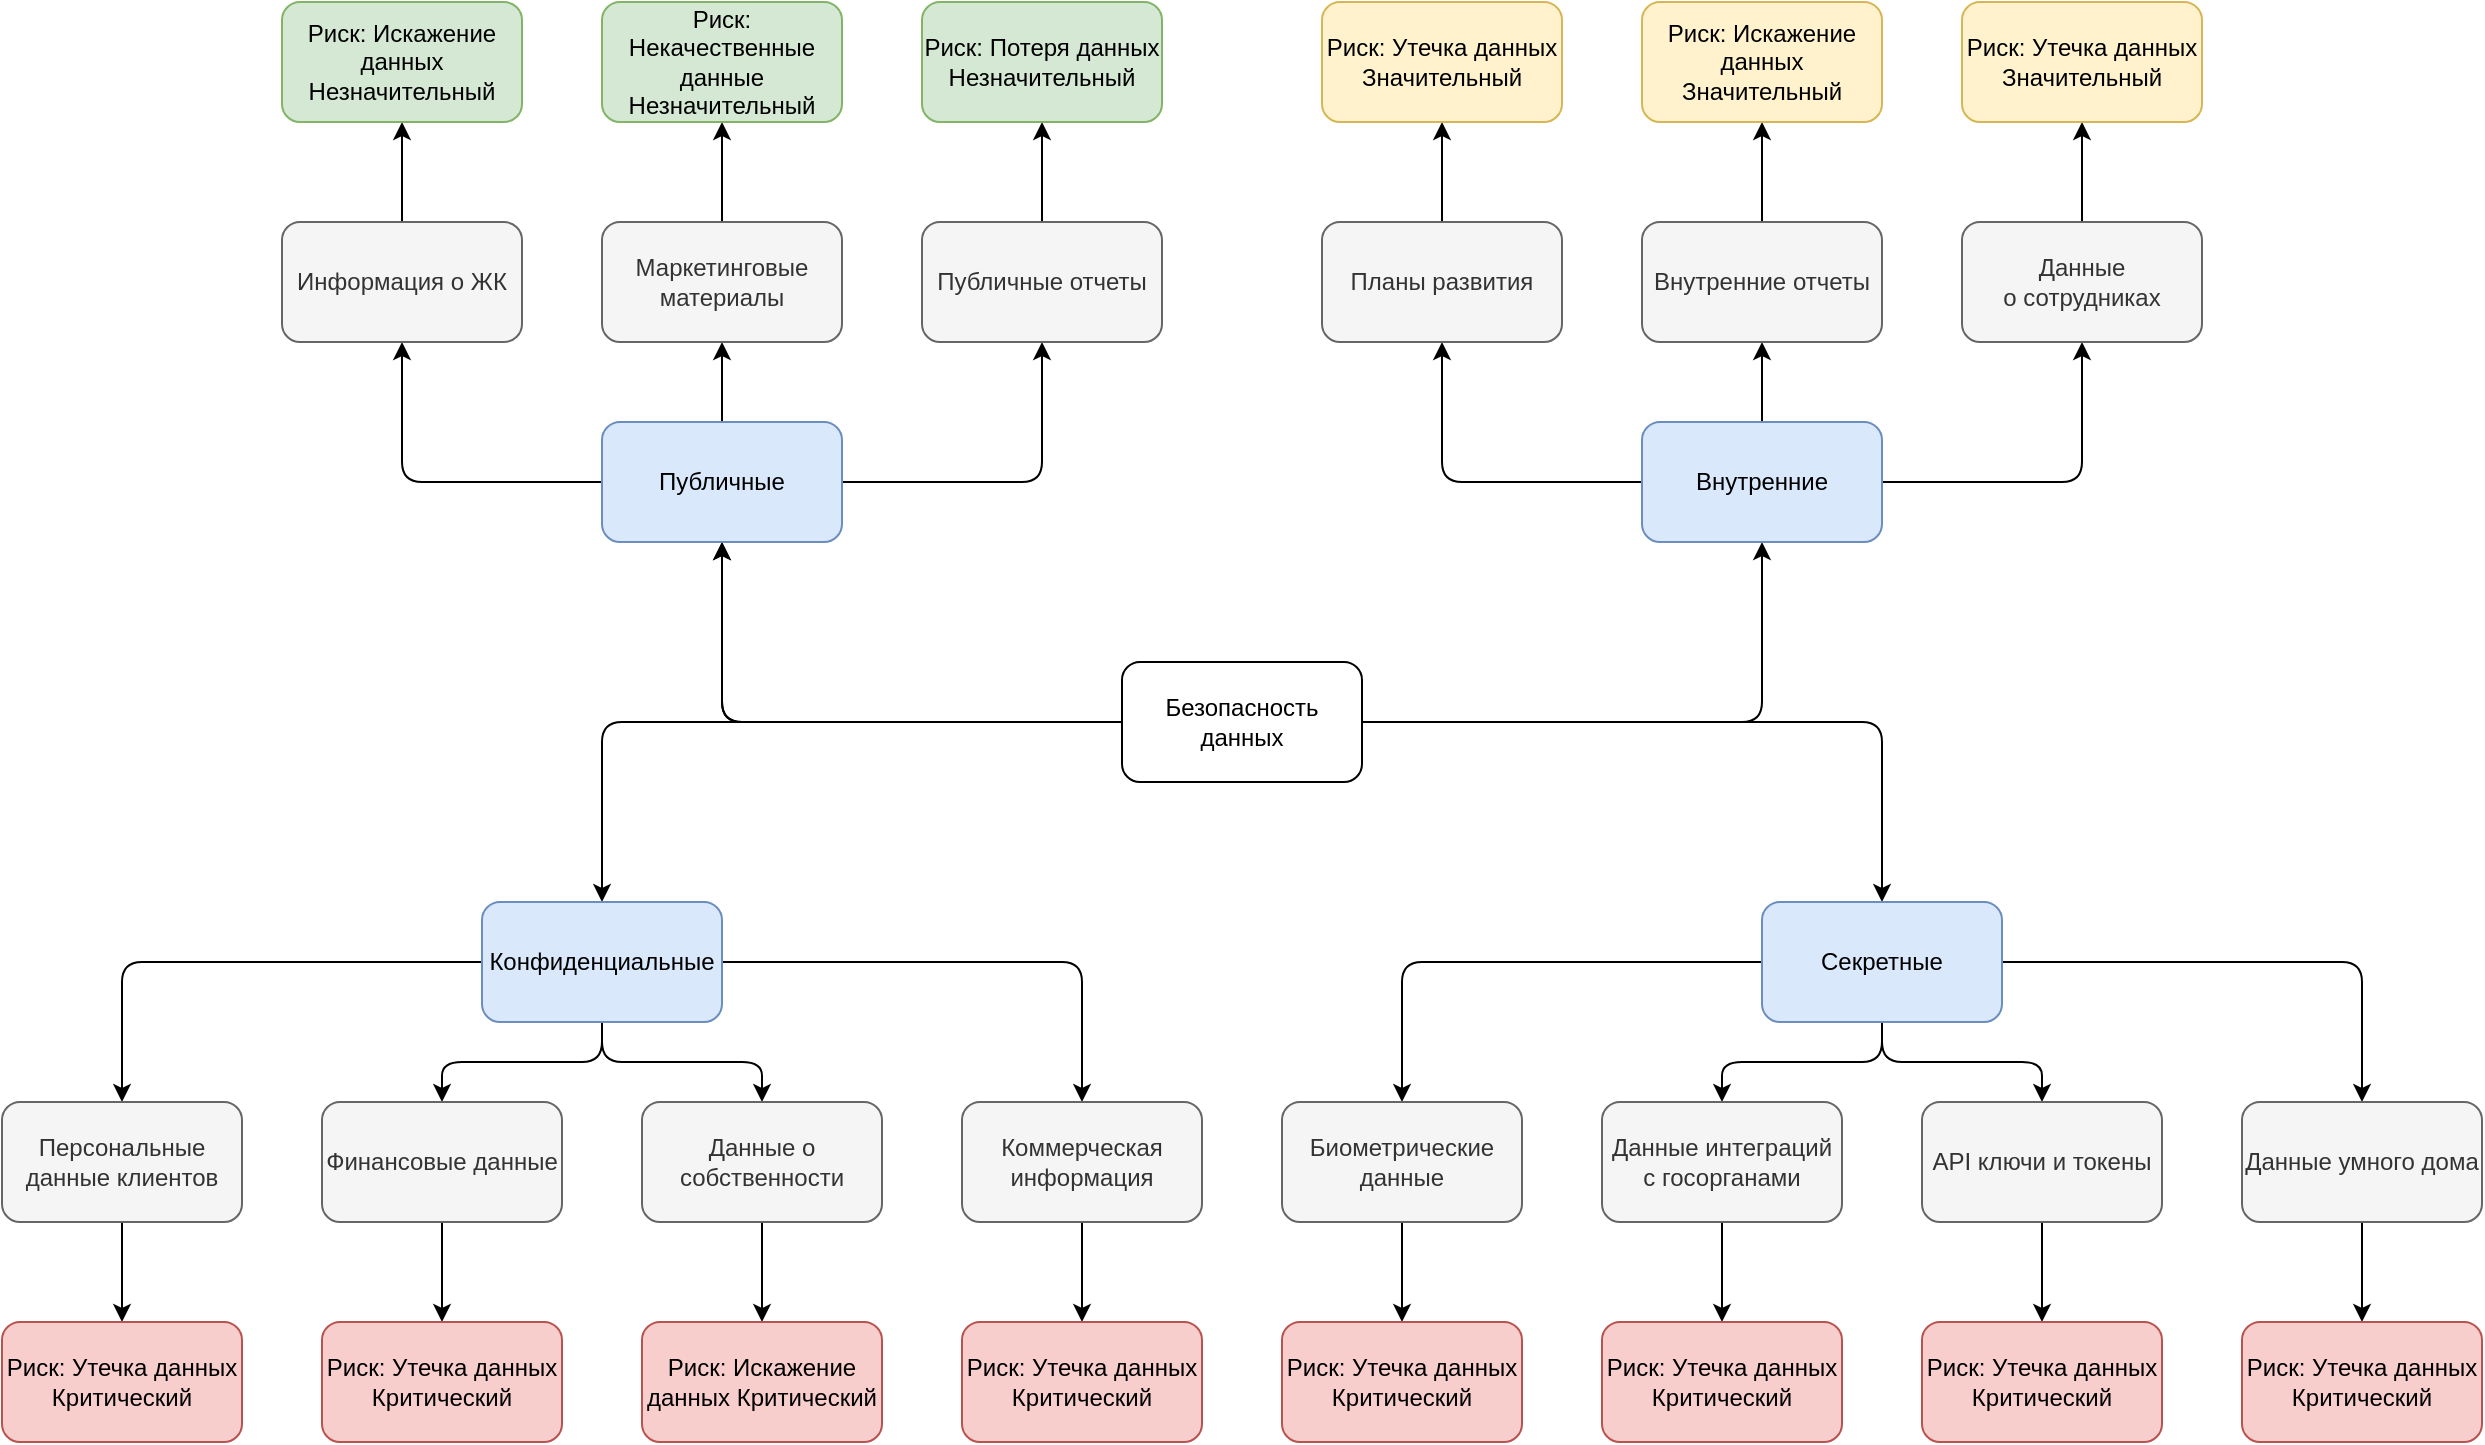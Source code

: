 <mxfile version="27.2.0">
  <diagram name="Page-1" id="v_F3H1soaxpTBJYjQtf9">
    <mxGraphModel dx="2586" dy="1256" grid="1" gridSize="10" guides="1" tooltips="1" connect="1" arrows="1" fold="1" page="0" pageScale="1" pageWidth="1169" pageHeight="827" math="0" shadow="0" adaptiveColors="auto">
      <root>
        <mxCell id="0" />
        <mxCell id="1" parent="0" />
        <mxCell id="r-zS6JP08mDLW0u8TYXc-13" value="" style="edgeStyle=orthogonalEdgeStyle;rounded=1;orthogonalLoop=1;jettySize=auto;html=1;" edge="1" parent="1" source="r-zS6JP08mDLW0u8TYXc-1" target="r-zS6JP08mDLW0u8TYXc-12">
          <mxGeometry relative="1" as="geometry" />
        </mxCell>
        <mxCell id="r-zS6JP08mDLW0u8TYXc-14" value="" style="edgeStyle=orthogonalEdgeStyle;rounded=1;orthogonalLoop=1;jettySize=auto;html=1;" edge="1" parent="1" source="r-zS6JP08mDLW0u8TYXc-1" target="r-zS6JP08mDLW0u8TYXc-12">
          <mxGeometry relative="1" as="geometry" />
        </mxCell>
        <mxCell id="r-zS6JP08mDLW0u8TYXc-16" value="" style="edgeStyle=orthogonalEdgeStyle;rounded=1;orthogonalLoop=1;jettySize=auto;html=1;" edge="1" parent="1" source="r-zS6JP08mDLW0u8TYXc-1" target="r-zS6JP08mDLW0u8TYXc-15">
          <mxGeometry relative="1" as="geometry" />
        </mxCell>
        <mxCell id="r-zS6JP08mDLW0u8TYXc-18" value="" style="edgeStyle=orthogonalEdgeStyle;rounded=1;orthogonalLoop=1;jettySize=auto;html=1;" edge="1" parent="1" source="r-zS6JP08mDLW0u8TYXc-1" target="r-zS6JP08mDLW0u8TYXc-17">
          <mxGeometry relative="1" as="geometry" />
        </mxCell>
        <mxCell id="r-zS6JP08mDLW0u8TYXc-20" value="" style="edgeStyle=orthogonalEdgeStyle;rounded=1;orthogonalLoop=1;jettySize=auto;html=1;" edge="1" parent="1" source="r-zS6JP08mDLW0u8TYXc-1" target="r-zS6JP08mDLW0u8TYXc-19">
          <mxGeometry relative="1" as="geometry" />
        </mxCell>
        <mxCell id="r-zS6JP08mDLW0u8TYXc-1" value="Безопасность данных" style="rounded=1;whiteSpace=wrap;html=1;" vertex="1" parent="1">
          <mxGeometry x="520" y="710" width="120" height="60" as="geometry" />
        </mxCell>
        <mxCell id="r-zS6JP08mDLW0u8TYXc-25" value="" style="edgeStyle=orthogonalEdgeStyle;rounded=1;orthogonalLoop=1;jettySize=auto;html=1;" edge="1" parent="1" source="r-zS6JP08mDLW0u8TYXc-12" target="r-zS6JP08mDLW0u8TYXc-24">
          <mxGeometry relative="1" as="geometry" />
        </mxCell>
        <mxCell id="r-zS6JP08mDLW0u8TYXc-27" value="" style="edgeStyle=orthogonalEdgeStyle;rounded=1;orthogonalLoop=1;jettySize=auto;html=1;" edge="1" parent="1" source="r-zS6JP08mDLW0u8TYXc-12" target="r-zS6JP08mDLW0u8TYXc-26">
          <mxGeometry relative="1" as="geometry" />
        </mxCell>
        <mxCell id="r-zS6JP08mDLW0u8TYXc-29" value="" style="edgeStyle=orthogonalEdgeStyle;rounded=1;orthogonalLoop=1;jettySize=auto;html=1;" edge="1" parent="1" source="r-zS6JP08mDLW0u8TYXc-12" target="r-zS6JP08mDLW0u8TYXc-28">
          <mxGeometry relative="1" as="geometry" />
        </mxCell>
        <mxCell id="r-zS6JP08mDLW0u8TYXc-12" value="Публичные" style="whiteSpace=wrap;html=1;rounded=1;fillColor=#dae8fc;strokeColor=#6c8ebf;" vertex="1" parent="1">
          <mxGeometry x="260" y="590" width="120" height="60" as="geometry" />
        </mxCell>
        <mxCell id="r-zS6JP08mDLW0u8TYXc-36" style="edgeStyle=orthogonalEdgeStyle;rounded=1;orthogonalLoop=1;jettySize=auto;html=1;exitX=0.5;exitY=0;exitDx=0;exitDy=0;entryX=0.5;entryY=1;entryDx=0;entryDy=0;" edge="1" parent="1" source="r-zS6JP08mDLW0u8TYXc-15" target="r-zS6JP08mDLW0u8TYXc-34">
          <mxGeometry relative="1" as="geometry" />
        </mxCell>
        <mxCell id="r-zS6JP08mDLW0u8TYXc-37" style="edgeStyle=orthogonalEdgeStyle;rounded=1;orthogonalLoop=1;jettySize=auto;html=1;exitX=0;exitY=0.5;exitDx=0;exitDy=0;entryX=0.5;entryY=1;entryDx=0;entryDy=0;" edge="1" parent="1" source="r-zS6JP08mDLW0u8TYXc-15" target="r-zS6JP08mDLW0u8TYXc-33">
          <mxGeometry relative="1" as="geometry" />
        </mxCell>
        <mxCell id="r-zS6JP08mDLW0u8TYXc-38" style="edgeStyle=orthogonalEdgeStyle;rounded=1;orthogonalLoop=1;jettySize=auto;html=1;exitX=1;exitY=0.5;exitDx=0;exitDy=0;entryX=0.5;entryY=1;entryDx=0;entryDy=0;" edge="1" parent="1" source="r-zS6JP08mDLW0u8TYXc-15" target="r-zS6JP08mDLW0u8TYXc-35">
          <mxGeometry relative="1" as="geometry" />
        </mxCell>
        <mxCell id="r-zS6JP08mDLW0u8TYXc-15" value="Внутренние" style="whiteSpace=wrap;html=1;rounded=1;fillColor=#dae8fc;strokeColor=#6c8ebf;" vertex="1" parent="1">
          <mxGeometry x="780" y="590" width="120" height="60" as="geometry" />
        </mxCell>
        <mxCell id="r-zS6JP08mDLW0u8TYXc-90" style="edgeStyle=orthogonalEdgeStyle;rounded=1;orthogonalLoop=1;jettySize=auto;html=1;exitX=0.5;exitY=1;exitDx=0;exitDy=0;" edge="1" parent="1" source="r-zS6JP08mDLW0u8TYXc-17" target="r-zS6JP08mDLW0u8TYXc-79">
          <mxGeometry relative="1" as="geometry" />
        </mxCell>
        <mxCell id="r-zS6JP08mDLW0u8TYXc-91" style="edgeStyle=orthogonalEdgeStyle;rounded=1;orthogonalLoop=1;jettySize=auto;html=1;" edge="1" parent="1" source="r-zS6JP08mDLW0u8TYXc-17" target="r-zS6JP08mDLW0u8TYXc-78">
          <mxGeometry relative="1" as="geometry" />
        </mxCell>
        <mxCell id="r-zS6JP08mDLW0u8TYXc-92" style="edgeStyle=orthogonalEdgeStyle;rounded=1;orthogonalLoop=1;jettySize=auto;html=1;" edge="1" parent="1" source="r-zS6JP08mDLW0u8TYXc-17" target="r-zS6JP08mDLW0u8TYXc-80">
          <mxGeometry relative="1" as="geometry" />
        </mxCell>
        <mxCell id="r-zS6JP08mDLW0u8TYXc-104" value="" style="edgeStyle=orthogonalEdgeStyle;rounded=1;orthogonalLoop=1;jettySize=auto;html=1;" edge="1" parent="1" source="r-zS6JP08mDLW0u8TYXc-17" target="r-zS6JP08mDLW0u8TYXc-103">
          <mxGeometry relative="1" as="geometry" />
        </mxCell>
        <mxCell id="r-zS6JP08mDLW0u8TYXc-17" value="Конфиденциальные" style="whiteSpace=wrap;html=1;rounded=1;fillColor=#dae8fc;strokeColor=#6c8ebf;" vertex="1" parent="1">
          <mxGeometry x="200" y="830" width="120" height="60" as="geometry" />
        </mxCell>
        <mxCell id="r-zS6JP08mDLW0u8TYXc-94" style="edgeStyle=orthogonalEdgeStyle;rounded=1;orthogonalLoop=1;jettySize=auto;html=1;exitX=0;exitY=0.5;exitDx=0;exitDy=0;" edge="1" parent="1" source="r-zS6JP08mDLW0u8TYXc-19" target="r-zS6JP08mDLW0u8TYXc-81">
          <mxGeometry relative="1" as="geometry" />
        </mxCell>
        <mxCell id="r-zS6JP08mDLW0u8TYXc-95" style="edgeStyle=orthogonalEdgeStyle;rounded=1;orthogonalLoop=1;jettySize=auto;html=1;" edge="1" parent="1" source="r-zS6JP08mDLW0u8TYXc-19" target="r-zS6JP08mDLW0u8TYXc-83">
          <mxGeometry relative="1" as="geometry" />
        </mxCell>
        <mxCell id="r-zS6JP08mDLW0u8TYXc-96" style="edgeStyle=orthogonalEdgeStyle;rounded=1;orthogonalLoop=1;jettySize=auto;html=1;" edge="1" parent="1" source="r-zS6JP08mDLW0u8TYXc-19" target="r-zS6JP08mDLW0u8TYXc-82">
          <mxGeometry relative="1" as="geometry" />
        </mxCell>
        <mxCell id="r-zS6JP08mDLW0u8TYXc-108" value="" style="edgeStyle=orthogonalEdgeStyle;rounded=1;orthogonalLoop=1;jettySize=auto;html=1;" edge="1" parent="1" source="r-zS6JP08mDLW0u8TYXc-19" target="r-zS6JP08mDLW0u8TYXc-107">
          <mxGeometry relative="1" as="geometry" />
        </mxCell>
        <mxCell id="r-zS6JP08mDLW0u8TYXc-19" value="Секретные" style="whiteSpace=wrap;html=1;rounded=1;fillColor=#dae8fc;strokeColor=#6c8ebf;" vertex="1" parent="1">
          <mxGeometry x="840" y="830" width="120" height="60" as="geometry" />
        </mxCell>
        <mxCell id="r-zS6JP08mDLW0u8TYXc-40" value="" style="edgeStyle=orthogonalEdgeStyle;rounded=1;orthogonalLoop=1;jettySize=auto;html=1;" edge="1" parent="1" source="r-zS6JP08mDLW0u8TYXc-24" target="r-zS6JP08mDLW0u8TYXc-39">
          <mxGeometry relative="1" as="geometry" />
        </mxCell>
        <mxCell id="r-zS6JP08mDLW0u8TYXc-24" value="Информация о ЖК" style="whiteSpace=wrap;html=1;fillColor=#f5f5f5;strokeColor=#666666;rounded=1;fontColor=#333333;" vertex="1" parent="1">
          <mxGeometry x="100" y="490" width="120" height="60" as="geometry" />
        </mxCell>
        <mxCell id="r-zS6JP08mDLW0u8TYXc-42" value="" style="edgeStyle=orthogonalEdgeStyle;rounded=1;orthogonalLoop=1;jettySize=auto;html=1;" edge="1" parent="1" source="r-zS6JP08mDLW0u8TYXc-26" target="r-zS6JP08mDLW0u8TYXc-41">
          <mxGeometry relative="1" as="geometry" />
        </mxCell>
        <mxCell id="r-zS6JP08mDLW0u8TYXc-26" value="Маркетинговые материалы" style="whiteSpace=wrap;html=1;fillColor=#f5f5f5;strokeColor=#666666;rounded=1;fontColor=#333333;" vertex="1" parent="1">
          <mxGeometry x="260" y="490" width="120" height="60" as="geometry" />
        </mxCell>
        <mxCell id="r-zS6JP08mDLW0u8TYXc-44" value="" style="edgeStyle=orthogonalEdgeStyle;rounded=1;orthogonalLoop=1;jettySize=auto;html=1;" edge="1" parent="1" source="r-zS6JP08mDLW0u8TYXc-28" target="r-zS6JP08mDLW0u8TYXc-43">
          <mxGeometry relative="1" as="geometry" />
        </mxCell>
        <mxCell id="r-zS6JP08mDLW0u8TYXc-28" value="Публичные отчеты" style="whiteSpace=wrap;html=1;fillColor=#f5f5f5;strokeColor=#666666;rounded=1;fontColor=#333333;" vertex="1" parent="1">
          <mxGeometry x="420" y="490" width="120" height="60" as="geometry" />
        </mxCell>
        <mxCell id="r-zS6JP08mDLW0u8TYXc-48" style="edgeStyle=orthogonalEdgeStyle;rounded=1;orthogonalLoop=1;jettySize=auto;html=1;entryX=0.5;entryY=1;entryDx=0;entryDy=0;" edge="1" parent="1" source="r-zS6JP08mDLW0u8TYXc-33" target="r-zS6JP08mDLW0u8TYXc-45">
          <mxGeometry relative="1" as="geometry" />
        </mxCell>
        <mxCell id="r-zS6JP08mDLW0u8TYXc-33" value="Планы развития" style="whiteSpace=wrap;html=1;fillColor=#f5f5f5;strokeColor=#666666;rounded=1;fontColor=#333333;" vertex="1" parent="1">
          <mxGeometry x="620" y="490" width="120" height="60" as="geometry" />
        </mxCell>
        <mxCell id="r-zS6JP08mDLW0u8TYXc-49" style="edgeStyle=orthogonalEdgeStyle;rounded=1;orthogonalLoop=1;jettySize=auto;html=1;entryX=0.5;entryY=1;entryDx=0;entryDy=0;" edge="1" parent="1" source="r-zS6JP08mDLW0u8TYXc-34" target="r-zS6JP08mDLW0u8TYXc-46">
          <mxGeometry relative="1" as="geometry" />
        </mxCell>
        <mxCell id="r-zS6JP08mDLW0u8TYXc-34" value="Внутренние отчеты" style="whiteSpace=wrap;html=1;fillColor=#f5f5f5;strokeColor=#666666;rounded=1;fontColor=#333333;" vertex="1" parent="1">
          <mxGeometry x="780" y="490" width="120" height="60" as="geometry" />
        </mxCell>
        <mxCell id="r-zS6JP08mDLW0u8TYXc-50" style="edgeStyle=orthogonalEdgeStyle;rounded=1;orthogonalLoop=1;jettySize=auto;html=1;entryX=0.5;entryY=1;entryDx=0;entryDy=0;" edge="1" parent="1" source="r-zS6JP08mDLW0u8TYXc-35" target="r-zS6JP08mDLW0u8TYXc-47">
          <mxGeometry relative="1" as="geometry" />
        </mxCell>
        <mxCell id="r-zS6JP08mDLW0u8TYXc-35" value="Данные о&amp;nbsp;сотрудниках" style="whiteSpace=wrap;html=1;fillColor=#f5f5f5;strokeColor=#666666;rounded=1;fontColor=#333333;" vertex="1" parent="1">
          <mxGeometry x="940" y="490" width="120" height="60" as="geometry" />
        </mxCell>
        <mxCell id="r-zS6JP08mDLW0u8TYXc-39" value="Риск: Искажение данных&lt;div&gt;Незначительный&lt;br&gt;&lt;/div&gt;" style="whiteSpace=wrap;html=1;fillColor=#d5e8d4;strokeColor=#82b366;rounded=1;glass=0;noLabel=0;labelPadding=0;verticalAlign=middle;" vertex="1" parent="1">
          <mxGeometry x="100" y="380" width="120" height="60" as="geometry" />
        </mxCell>
        <mxCell id="r-zS6JP08mDLW0u8TYXc-41" value="Риск: Некачественные данные&lt;div&gt;Незначительный&lt;/div&gt;" style="whiteSpace=wrap;html=1;fillColor=#d5e8d4;strokeColor=#82b366;rounded=1;glass=0;verticalAlign=middle;" vertex="1" parent="1">
          <mxGeometry x="260" y="380" width="120" height="60" as="geometry" />
        </mxCell>
        <mxCell id="r-zS6JP08mDLW0u8TYXc-43" value="Риск: Потеря данных&lt;div&gt;Незначительный&lt;br&gt;&lt;/div&gt;" style="whiteSpace=wrap;html=1;fillColor=#d5e8d4;strokeColor=#82b366;rounded=1;glass=0;container=0;fillStyle=auto;spacing=2;verticalAlign=middle;" vertex="1" parent="1">
          <mxGeometry x="420" y="380" width="120" height="60" as="geometry" />
        </mxCell>
        <mxCell id="r-zS6JP08mDLW0u8TYXc-45" value="&lt;div&gt;Риск: Утечка данных Значительный&lt;br&gt;&lt;/div&gt;" style="whiteSpace=wrap;html=1;fillColor=#fff2cc;strokeColor=#d6b656;rounded=1;glass=0;noLabel=0;labelPadding=0;verticalAlign=middle;" vertex="1" parent="1">
          <mxGeometry x="620" y="380" width="120" height="60" as="geometry" />
        </mxCell>
        <mxCell id="r-zS6JP08mDLW0u8TYXc-46" value="Риск: Искажение данных Значительный" style="whiteSpace=wrap;html=1;fillColor=#fff2cc;strokeColor=#d6b656;rounded=1;glass=0;verticalAlign=middle;" vertex="1" parent="1">
          <mxGeometry x="780" y="380" width="120" height="60" as="geometry" />
        </mxCell>
        <mxCell id="r-zS6JP08mDLW0u8TYXc-47" value="&lt;div&gt;Риск: Утечка данных Значительный&lt;br&gt;&lt;/div&gt;" style="whiteSpace=wrap;html=1;fillColor=#fff2cc;strokeColor=#d6b656;rounded=1;glass=0;container=0;fillStyle=auto;verticalAlign=middle;" vertex="1" parent="1">
          <mxGeometry x="940" y="380" width="120" height="60" as="geometry" />
        </mxCell>
        <mxCell id="r-zS6JP08mDLW0u8TYXc-102" style="edgeStyle=orthogonalEdgeStyle;rounded=1;orthogonalLoop=1;jettySize=auto;html=1;entryX=0.5;entryY=0;entryDx=0;entryDy=0;" edge="1" parent="1" source="r-zS6JP08mDLW0u8TYXc-78" target="r-zS6JP08mDLW0u8TYXc-84">
          <mxGeometry relative="1" as="geometry" />
        </mxCell>
        <mxCell id="r-zS6JP08mDLW0u8TYXc-78" value="Персональные данные клиентов" style="whiteSpace=wrap;html=1;fillColor=#f5f5f5;strokeColor=#666666;rounded=1;fontColor=#333333;" vertex="1" parent="1">
          <mxGeometry x="-40" y="930" width="120" height="60" as="geometry" />
        </mxCell>
        <mxCell id="r-zS6JP08mDLW0u8TYXc-101" style="edgeStyle=orthogonalEdgeStyle;rounded=1;orthogonalLoop=1;jettySize=auto;html=1;" edge="1" parent="1" source="r-zS6JP08mDLW0u8TYXc-79" target="r-zS6JP08mDLW0u8TYXc-85">
          <mxGeometry relative="1" as="geometry" />
        </mxCell>
        <mxCell id="r-zS6JP08mDLW0u8TYXc-79" value="Финансовые данные" style="whiteSpace=wrap;html=1;fillColor=#f5f5f5;strokeColor=#666666;rounded=1;fontColor=#333333;" vertex="1" parent="1">
          <mxGeometry x="120" y="930" width="120" height="60" as="geometry" />
        </mxCell>
        <mxCell id="r-zS6JP08mDLW0u8TYXc-100" style="edgeStyle=orthogonalEdgeStyle;rounded=1;orthogonalLoop=1;jettySize=auto;html=1;entryX=0.5;entryY=0;entryDx=0;entryDy=0;" edge="1" parent="1" source="r-zS6JP08mDLW0u8TYXc-80" target="r-zS6JP08mDLW0u8TYXc-86">
          <mxGeometry relative="1" as="geometry" />
        </mxCell>
        <mxCell id="r-zS6JP08mDLW0u8TYXc-80" value="Данные о собственности" style="whiteSpace=wrap;html=1;fillColor=#f5f5f5;strokeColor=#666666;rounded=1;fontColor=#333333;" vertex="1" parent="1">
          <mxGeometry x="280" y="930" width="120" height="60" as="geometry" />
        </mxCell>
        <mxCell id="r-zS6JP08mDLW0u8TYXc-99" style="edgeStyle=orthogonalEdgeStyle;rounded=1;orthogonalLoop=1;jettySize=auto;html=1;entryX=0.5;entryY=0;entryDx=0;entryDy=0;" edge="1" parent="1" source="r-zS6JP08mDLW0u8TYXc-81" target="r-zS6JP08mDLW0u8TYXc-87">
          <mxGeometry relative="1" as="geometry" />
        </mxCell>
        <mxCell id="r-zS6JP08mDLW0u8TYXc-81" value="Биометрические данные" style="whiteSpace=wrap;html=1;fillColor=#f5f5f5;strokeColor=#666666;rounded=1;fontColor=#333333;" vertex="1" parent="1">
          <mxGeometry x="600" y="930" width="120" height="60" as="geometry" />
        </mxCell>
        <mxCell id="r-zS6JP08mDLW0u8TYXc-97" style="edgeStyle=orthogonalEdgeStyle;rounded=1;orthogonalLoop=1;jettySize=auto;html=1;entryX=0.5;entryY=0;entryDx=0;entryDy=0;" edge="1" parent="1" source="r-zS6JP08mDLW0u8TYXc-82" target="r-zS6JP08mDLW0u8TYXc-88">
          <mxGeometry relative="1" as="geometry" />
        </mxCell>
        <mxCell id="r-zS6JP08mDLW0u8TYXc-82" value="Данные интеграций с госорганами" style="whiteSpace=wrap;html=1;fillColor=#f5f5f5;strokeColor=#666666;rounded=1;fontColor=#333333;" vertex="1" parent="1">
          <mxGeometry x="760" y="930" width="120" height="60" as="geometry" />
        </mxCell>
        <mxCell id="r-zS6JP08mDLW0u8TYXc-98" style="edgeStyle=orthogonalEdgeStyle;rounded=1;orthogonalLoop=1;jettySize=auto;html=1;" edge="1" parent="1" source="r-zS6JP08mDLW0u8TYXc-83" target="r-zS6JP08mDLW0u8TYXc-89">
          <mxGeometry relative="1" as="geometry" />
        </mxCell>
        <mxCell id="r-zS6JP08mDLW0u8TYXc-83" value="API ключи и токены" style="whiteSpace=wrap;html=1;fillColor=#f5f5f5;strokeColor=#666666;rounded=1;fontColor=#333333;" vertex="1" parent="1">
          <mxGeometry x="920" y="930" width="120" height="60" as="geometry" />
        </mxCell>
        <mxCell id="r-zS6JP08mDLW0u8TYXc-84" value="&lt;div&gt;Риск: Утечка данных Критический&lt;br&gt;&lt;/div&gt;" style="whiteSpace=wrap;html=1;fillColor=#f8cecc;strokeColor=#b85450;rounded=1;glass=0;noLabel=0;labelPadding=0;verticalAlign=middle;" vertex="1" parent="1">
          <mxGeometry x="-40" y="1040" width="120" height="60" as="geometry" />
        </mxCell>
        <mxCell id="r-zS6JP08mDLW0u8TYXc-85" value="Риск: Утечка данных Критический" style="whiteSpace=wrap;html=1;fillColor=#f8cecc;strokeColor=#b85450;rounded=1;glass=0;verticalAlign=middle;" vertex="1" parent="1">
          <mxGeometry x="120" y="1040" width="120" height="60" as="geometry" />
        </mxCell>
        <mxCell id="r-zS6JP08mDLW0u8TYXc-86" value="&lt;div&gt;Риск: Искажение данных Критический&lt;br&gt;&lt;/div&gt;" style="whiteSpace=wrap;html=1;fillColor=#f8cecc;strokeColor=#b85450;rounded=1;glass=0;container=0;fillStyle=auto;spacing=2;verticalAlign=middle;" vertex="1" parent="1">
          <mxGeometry x="280" y="1040" width="120" height="60" as="geometry" />
        </mxCell>
        <mxCell id="r-zS6JP08mDLW0u8TYXc-87" value="&lt;div&gt;Риск: Утечка данных Критический&lt;br&gt;&lt;/div&gt;" style="whiteSpace=wrap;html=1;fillColor=#f8cecc;strokeColor=#b85450;rounded=1;glass=0;noLabel=0;labelPadding=0;verticalAlign=middle;" vertex="1" parent="1">
          <mxGeometry x="600" y="1040" width="120" height="60" as="geometry" />
        </mxCell>
        <mxCell id="r-zS6JP08mDLW0u8TYXc-88" value="Риск: Утечка данных Критический" style="whiteSpace=wrap;html=1;fillColor=#f8cecc;strokeColor=#b85450;rounded=1;glass=0;verticalAlign=middle;" vertex="1" parent="1">
          <mxGeometry x="760" y="1040" width="120" height="60" as="geometry" />
        </mxCell>
        <mxCell id="r-zS6JP08mDLW0u8TYXc-89" value="&lt;div&gt;Риск: Утечка данных Критический&lt;br&gt;&lt;/div&gt;" style="whiteSpace=wrap;html=1;fillColor=#f8cecc;strokeColor=#b85450;rounded=1;glass=0;container=0;fillStyle=auto;verticalAlign=middle;" vertex="1" parent="1">
          <mxGeometry x="920" y="1040" width="120" height="60" as="geometry" />
        </mxCell>
        <mxCell id="r-zS6JP08mDLW0u8TYXc-106" value="" style="edgeStyle=orthogonalEdgeStyle;rounded=1;orthogonalLoop=1;jettySize=auto;html=1;" edge="1" parent="1" source="r-zS6JP08mDLW0u8TYXc-103" target="r-zS6JP08mDLW0u8TYXc-105">
          <mxGeometry relative="1" as="geometry" />
        </mxCell>
        <mxCell id="r-zS6JP08mDLW0u8TYXc-103" value="Коммерческая информация" style="whiteSpace=wrap;html=1;fillColor=#f5f5f5;strokeColor=#666666;rounded=1;fontColor=#333333;" vertex="1" parent="1">
          <mxGeometry x="440" y="930" width="120" height="60" as="geometry" />
        </mxCell>
        <mxCell id="r-zS6JP08mDLW0u8TYXc-105" value="&lt;div&gt;Риск: Утечка данных Критический&lt;br&gt;&lt;/div&gt;" style="whiteSpace=wrap;html=1;fillColor=#f8cecc;strokeColor=#b85450;rounded=1;glass=0;container=0;fillStyle=auto;spacing=2;verticalAlign=middle;" vertex="1" parent="1">
          <mxGeometry x="440" y="1040" width="120" height="60" as="geometry" />
        </mxCell>
        <mxCell id="r-zS6JP08mDLW0u8TYXc-110" value="" style="edgeStyle=orthogonalEdgeStyle;rounded=1;orthogonalLoop=1;jettySize=auto;html=1;" edge="1" parent="1" source="r-zS6JP08mDLW0u8TYXc-107" target="r-zS6JP08mDLW0u8TYXc-109">
          <mxGeometry relative="1" as="geometry" />
        </mxCell>
        <mxCell id="r-zS6JP08mDLW0u8TYXc-107" value="Данные умного дома" style="whiteSpace=wrap;html=1;fillColor=#f5f5f5;strokeColor=#666666;rounded=1;fontColor=#333333;" vertex="1" parent="1">
          <mxGeometry x="1080" y="930" width="120" height="60" as="geometry" />
        </mxCell>
        <mxCell id="r-zS6JP08mDLW0u8TYXc-109" value="&lt;div&gt;Риск: Утечка данных Критический&lt;br&gt;&lt;/div&gt;" style="whiteSpace=wrap;html=1;fillColor=#f8cecc;strokeColor=#b85450;rounded=1;glass=0;container=0;fillStyle=auto;verticalAlign=middle;" vertex="1" parent="1">
          <mxGeometry x="1080" y="1040" width="120" height="60" as="geometry" />
        </mxCell>
      </root>
    </mxGraphModel>
  </diagram>
</mxfile>
